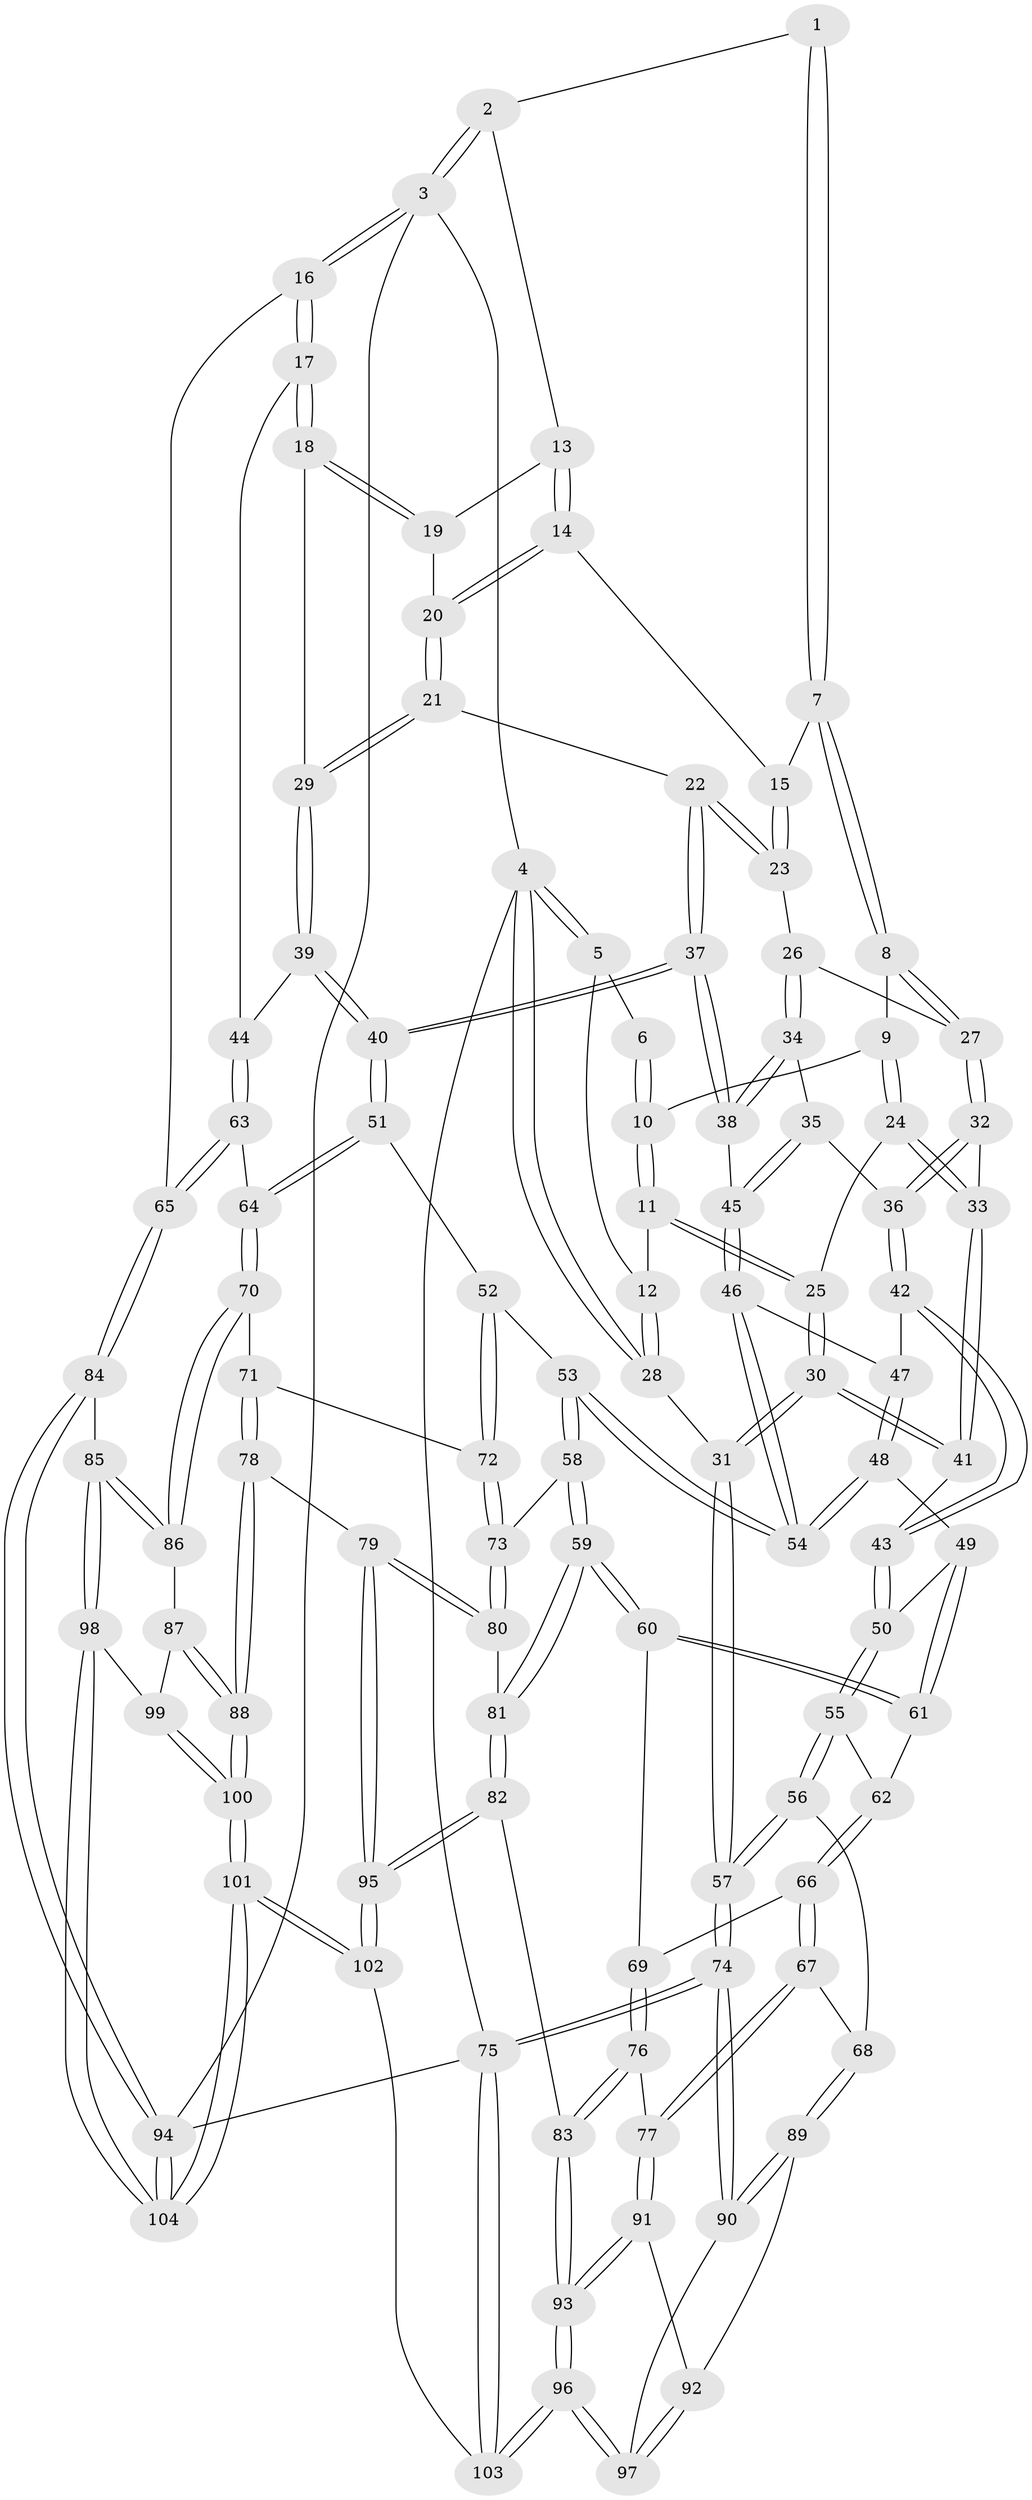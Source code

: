 // coarse degree distribution, {3: 0.11290322580645161, 5: 0.3709677419354839, 4: 0.43548387096774194, 6: 0.08064516129032258}
// Generated by graph-tools (version 1.1) at 2025/42/03/06/25 10:42:31]
// undirected, 104 vertices, 257 edges
graph export_dot {
graph [start="1"]
  node [color=gray90,style=filled];
  1 [pos="+0.35883112520761623+0"];
  2 [pos="+0.7250523194822445+0"];
  3 [pos="+1+0"];
  4 [pos="+0+0"];
  5 [pos="+0+0"];
  6 [pos="+0.048685832682786874+0"];
  7 [pos="+0.40163794198152797+0.1147421487445167"];
  8 [pos="+0.3640113761038059+0.15980628048328682"];
  9 [pos="+0.21987436850527833+0.08587984655005267"];
  10 [pos="+0.16410014725893732+0.008879997793024369"];
  11 [pos="+0.0517468262520558+0.19269870998870092"];
  12 [pos="+0.025704760945227206+0.18550415313493776"];
  13 [pos="+0.7224095288024934+0"];
  14 [pos="+0.661937069862048+0"];
  15 [pos="+0.614748694929446+0.027475943094472453"];
  16 [pos="+1+0.2989604160676733"];
  17 [pos="+1+0.297642888813642"];
  18 [pos="+0.9751335296443316+0.25044342390897656"];
  19 [pos="+0.8579518666650868+0.06790745063985704"];
  20 [pos="+0.7727437145694893+0.18437679040285618"];
  21 [pos="+0.7900627667757717+0.2424191242173768"];
  22 [pos="+0.6730088378338377+0.2440929310570839"];
  23 [pos="+0.6098353073940762+0.18801459696641265"];
  24 [pos="+0.1446754967927812+0.25889996185791797"];
  25 [pos="+0.0777290477221846+0.23026380292476067"];
  26 [pos="+0.5479601373707508+0.23481814502211196"];
  27 [pos="+0.3650315439035346+0.16527913188946045"];
  28 [pos="+0+0.20127106671463252"];
  29 [pos="+0.8191280134715273+0.2601812506158182"];
  30 [pos="+0+0.39556534086357664"];
  31 [pos="+0+0.4256380027185728"];
  32 [pos="+0.34409567337494995+0.2813792335096277"];
  33 [pos="+0.15685324300483544+0.28351607029219744"];
  34 [pos="+0.537913950331211+0.2865381227444297"];
  35 [pos="+0.3565202888650948+0.31745975203175053"];
  36 [pos="+0.35642906729185037+0.3174182481440578"];
  37 [pos="+0.6278685933714664+0.41727269609975315"];
  38 [pos="+0.5735467362339315+0.3885302158039937"];
  39 [pos="+0.7231437945210638+0.44191882186931897"];
  40 [pos="+0.6609396581783128+0.46040303725484655"];
  41 [pos="+0.12517486249592777+0.3971718603601596"];
  42 [pos="+0.31409360580623646+0.3900362256756401"];
  43 [pos="+0.1378652313841191+0.4118482625209698"];
  44 [pos="+0.8331132440997889+0.475286831363666"];
  45 [pos="+0.46344327084334264+0.4055785887352483"];
  46 [pos="+0.4442253503048828+0.48345997143446967"];
  47 [pos="+0.3145135513846822+0.3965211752144326"];
  48 [pos="+0.3148162049500702+0.4757373348375464"];
  49 [pos="+0.3082749818414033+0.48388763605573293"];
  50 [pos="+0.14951005276592863+0.4640479161542332"];
  51 [pos="+0.6551468889013968+0.479407581726127"];
  52 [pos="+0.6079633436537375+0.5300732060842772"];
  53 [pos="+0.4540653023559009+0.5574662224609546"];
  54 [pos="+0.4380866840367011+0.5222895939064434"];
  55 [pos="+0.14752380051692818+0.5312940550955337"];
  56 [pos="+0.01649507084762112+0.627747928417235"];
  57 [pos="+0+0.600896224196738"];
  58 [pos="+0.4248114264183472+0.6251609402084517"];
  59 [pos="+0.3584527573922705+0.6498860470854133"];
  60 [pos="+0.34452970662265053+0.6460675727348877"];
  61 [pos="+0.2791071031031292+0.5625223562041353"];
  62 [pos="+0.2023896139335832+0.5649938294495728"];
  63 [pos="+0.8597331850630998+0.5705703922773038"];
  64 [pos="+0.7849256020658244+0.6765568134630894"];
  65 [pos="+1+0.6102861328968419"];
  66 [pos="+0.19857082948321408+0.6495992712166326"];
  67 [pos="+0.1359071906325415+0.7165506775073603"];
  68 [pos="+0.10336857175819192+0.7061531583479758"];
  69 [pos="+0.29031023347152113+0.6742992282634105"];
  70 [pos="+0.7848203492808706+0.678343433274331"];
  71 [pos="+0.6126189802236225+0.6706346234475592"];
  72 [pos="+0.6030695010415629+0.6563669692603563"];
  73 [pos="+0.47631017467928666+0.6739435361670767"];
  74 [pos="+0+0.8634971700136324"];
  75 [pos="+0+1"];
  76 [pos="+0.2207914490064101+0.7722197307750804"];
  77 [pos="+0.16770776766957485+0.750642619717525"];
  78 [pos="+0.5980225005226133+0.8294527728506274"];
  79 [pos="+0.5812967284294096+0.8324481694002982"];
  80 [pos="+0.4930062598848939+0.7545349561451775"];
  81 [pos="+0.36480343900534823+0.8036133913276158"];
  82 [pos="+0.3508391625722477+0.8334586677556987"];
  83 [pos="+0.2866742524699599+0.8649259490754458"];
  84 [pos="+1+0.7425359887382906"];
  85 [pos="+0.9189412766386104+0.7823813289977686"];
  86 [pos="+0.8146323093107058+0.761870638290279"];
  87 [pos="+0.7941713428145684+0.7813524171410693"];
  88 [pos="+0.644146356490955+0.8445372623453317"];
  89 [pos="+0.038284848742808686+0.842828374707674"];
  90 [pos="+0+0.8759375411739586"];
  91 [pos="+0.1200563153093035+0.8460471602092232"];
  92 [pos="+0.05237852000493501+0.8466157765244055"];
  93 [pos="+0.2365541309844213+0.9832022781933396"];
  94 [pos="+1+1"];
  95 [pos="+0.49674448499584706+0.911866698828658"];
  96 [pos="+0.22338687473778712+1"];
  97 [pos="+0.18385191368336343+1"];
  98 [pos="+0.8875482569036914+0.969803517549533"];
  99 [pos="+0.7973898232991586+0.8656698620194522"];
  100 [pos="+0.7558798979556516+1"];
  101 [pos="+0.7686673111568152+1"];
  102 [pos="+0.4546925259286139+1"];
  103 [pos="+0.24891680866357063+1"];
  104 [pos="+0.876961876462884+1"];
  1 -- 2;
  1 -- 7;
  1 -- 7;
  2 -- 3;
  2 -- 3;
  2 -- 13;
  3 -- 4;
  3 -- 16;
  3 -- 16;
  3 -- 94;
  4 -- 5;
  4 -- 5;
  4 -- 28;
  4 -- 28;
  4 -- 75;
  5 -- 6;
  5 -- 12;
  6 -- 10;
  6 -- 10;
  7 -- 8;
  7 -- 8;
  7 -- 15;
  8 -- 9;
  8 -- 27;
  8 -- 27;
  9 -- 10;
  9 -- 24;
  9 -- 24;
  10 -- 11;
  10 -- 11;
  11 -- 12;
  11 -- 25;
  11 -- 25;
  12 -- 28;
  12 -- 28;
  13 -- 14;
  13 -- 14;
  13 -- 19;
  14 -- 15;
  14 -- 20;
  14 -- 20;
  15 -- 23;
  15 -- 23;
  16 -- 17;
  16 -- 17;
  16 -- 65;
  17 -- 18;
  17 -- 18;
  17 -- 44;
  18 -- 19;
  18 -- 19;
  18 -- 29;
  19 -- 20;
  20 -- 21;
  20 -- 21;
  21 -- 22;
  21 -- 29;
  21 -- 29;
  22 -- 23;
  22 -- 23;
  22 -- 37;
  22 -- 37;
  23 -- 26;
  24 -- 25;
  24 -- 33;
  24 -- 33;
  25 -- 30;
  25 -- 30;
  26 -- 27;
  26 -- 34;
  26 -- 34;
  27 -- 32;
  27 -- 32;
  28 -- 31;
  29 -- 39;
  29 -- 39;
  30 -- 31;
  30 -- 31;
  30 -- 41;
  30 -- 41;
  31 -- 57;
  31 -- 57;
  32 -- 33;
  32 -- 36;
  32 -- 36;
  33 -- 41;
  33 -- 41;
  34 -- 35;
  34 -- 38;
  34 -- 38;
  35 -- 36;
  35 -- 45;
  35 -- 45;
  36 -- 42;
  36 -- 42;
  37 -- 38;
  37 -- 38;
  37 -- 40;
  37 -- 40;
  38 -- 45;
  39 -- 40;
  39 -- 40;
  39 -- 44;
  40 -- 51;
  40 -- 51;
  41 -- 43;
  42 -- 43;
  42 -- 43;
  42 -- 47;
  43 -- 50;
  43 -- 50;
  44 -- 63;
  44 -- 63;
  45 -- 46;
  45 -- 46;
  46 -- 47;
  46 -- 54;
  46 -- 54;
  47 -- 48;
  47 -- 48;
  48 -- 49;
  48 -- 54;
  48 -- 54;
  49 -- 50;
  49 -- 61;
  49 -- 61;
  50 -- 55;
  50 -- 55;
  51 -- 52;
  51 -- 64;
  51 -- 64;
  52 -- 53;
  52 -- 72;
  52 -- 72;
  53 -- 54;
  53 -- 54;
  53 -- 58;
  53 -- 58;
  55 -- 56;
  55 -- 56;
  55 -- 62;
  56 -- 57;
  56 -- 57;
  56 -- 68;
  57 -- 74;
  57 -- 74;
  58 -- 59;
  58 -- 59;
  58 -- 73;
  59 -- 60;
  59 -- 60;
  59 -- 81;
  59 -- 81;
  60 -- 61;
  60 -- 61;
  60 -- 69;
  61 -- 62;
  62 -- 66;
  62 -- 66;
  63 -- 64;
  63 -- 65;
  63 -- 65;
  64 -- 70;
  64 -- 70;
  65 -- 84;
  65 -- 84;
  66 -- 67;
  66 -- 67;
  66 -- 69;
  67 -- 68;
  67 -- 77;
  67 -- 77;
  68 -- 89;
  68 -- 89;
  69 -- 76;
  69 -- 76;
  70 -- 71;
  70 -- 86;
  70 -- 86;
  71 -- 72;
  71 -- 78;
  71 -- 78;
  72 -- 73;
  72 -- 73;
  73 -- 80;
  73 -- 80;
  74 -- 75;
  74 -- 75;
  74 -- 90;
  74 -- 90;
  75 -- 103;
  75 -- 103;
  75 -- 94;
  76 -- 77;
  76 -- 83;
  76 -- 83;
  77 -- 91;
  77 -- 91;
  78 -- 79;
  78 -- 88;
  78 -- 88;
  79 -- 80;
  79 -- 80;
  79 -- 95;
  79 -- 95;
  80 -- 81;
  81 -- 82;
  81 -- 82;
  82 -- 83;
  82 -- 95;
  82 -- 95;
  83 -- 93;
  83 -- 93;
  84 -- 85;
  84 -- 94;
  84 -- 94;
  85 -- 86;
  85 -- 86;
  85 -- 98;
  85 -- 98;
  86 -- 87;
  87 -- 88;
  87 -- 88;
  87 -- 99;
  88 -- 100;
  88 -- 100;
  89 -- 90;
  89 -- 90;
  89 -- 92;
  90 -- 97;
  91 -- 92;
  91 -- 93;
  91 -- 93;
  92 -- 97;
  92 -- 97;
  93 -- 96;
  93 -- 96;
  94 -- 104;
  94 -- 104;
  95 -- 102;
  95 -- 102;
  96 -- 97;
  96 -- 97;
  96 -- 103;
  96 -- 103;
  98 -- 99;
  98 -- 104;
  98 -- 104;
  99 -- 100;
  99 -- 100;
  100 -- 101;
  100 -- 101;
  101 -- 102;
  101 -- 102;
  101 -- 104;
  101 -- 104;
  102 -- 103;
}

